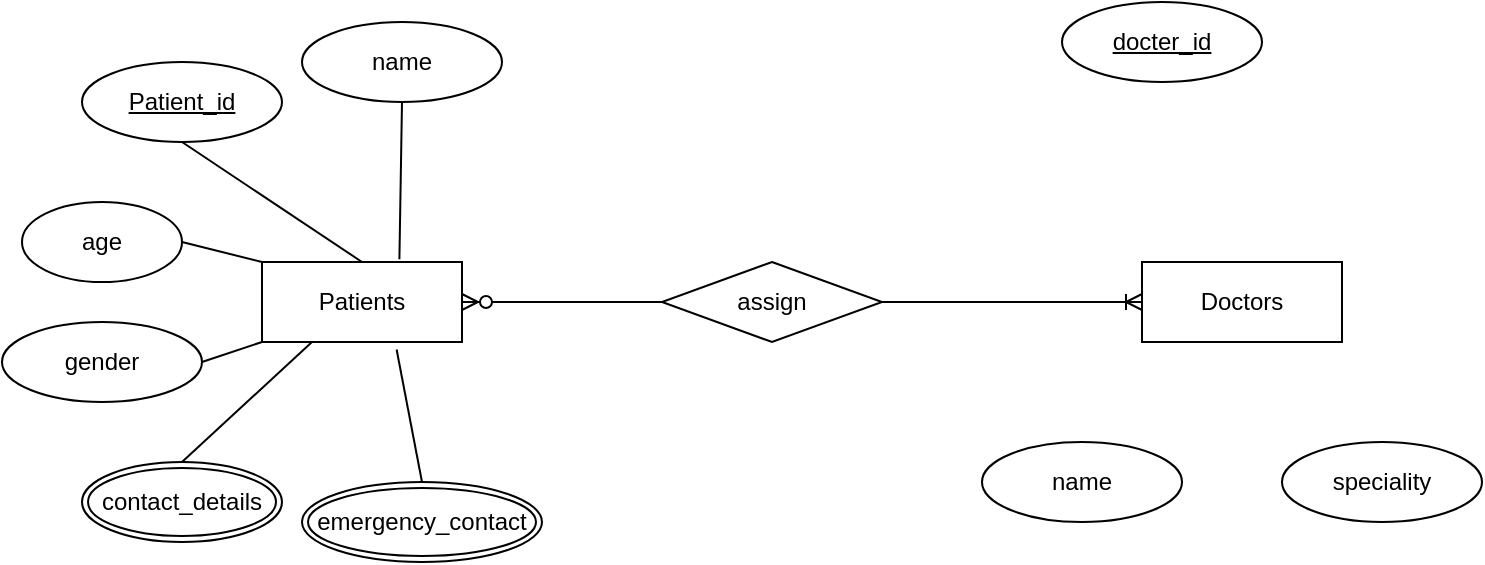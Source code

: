<mxfile version="26.0.2">
  <diagram name="Page-1" id="kC6ghf4GeBw0s4jq2snT">
    <mxGraphModel dx="910" dy="546" grid="1" gridSize="10" guides="1" tooltips="1" connect="1" arrows="1" fold="1" page="1" pageScale="1" pageWidth="1169" pageHeight="1654" math="0" shadow="0">
      <root>
        <mxCell id="0" />
        <mxCell id="1" parent="0" />
        <mxCell id="uBPzvfGQcnDRk3GOlboc-1" value="Patients" style="whiteSpace=wrap;html=1;align=center;" parent="1" vertex="1">
          <mxGeometry x="330" y="160" width="100" height="40" as="geometry" />
        </mxCell>
        <mxCell id="uBPzvfGQcnDRk3GOlboc-2" value="Doctors" style="whiteSpace=wrap;html=1;align=center;" parent="1" vertex="1">
          <mxGeometry x="770" y="160" width="100" height="40" as="geometry" />
        </mxCell>
        <mxCell id="uBPzvfGQcnDRk3GOlboc-3" value="assign" style="shape=rhombus;perimeter=rhombusPerimeter;whiteSpace=wrap;html=1;align=center;" parent="1" vertex="1">
          <mxGeometry x="530" y="160" width="110" height="40" as="geometry" />
        </mxCell>
        <mxCell id="uBPzvfGQcnDRk3GOlboc-6" value="name" style="ellipse;whiteSpace=wrap;html=1;align=center;" parent="1" vertex="1">
          <mxGeometry x="350" y="40" width="100" height="40" as="geometry" />
        </mxCell>
        <mxCell id="uBPzvfGQcnDRk3GOlboc-7" value="age" style="ellipse;whiteSpace=wrap;html=1;align=center;" parent="1" vertex="1">
          <mxGeometry x="210" y="130" width="80" height="40" as="geometry" />
        </mxCell>
        <mxCell id="uBPzvfGQcnDRk3GOlboc-8" value="gender" style="ellipse;whiteSpace=wrap;html=1;align=center;" parent="1" vertex="1">
          <mxGeometry x="200" y="190" width="100" height="40" as="geometry" />
        </mxCell>
        <mxCell id="uBPzvfGQcnDRk3GOlboc-9" value="contact_details" style="ellipse;shape=doubleEllipse;margin=3;whiteSpace=wrap;html=1;align=center;" parent="1" vertex="1">
          <mxGeometry x="240" y="260" width="100" height="40" as="geometry" />
        </mxCell>
        <mxCell id="uBPzvfGQcnDRk3GOlboc-10" value="emergency_contact" style="ellipse;shape=doubleEllipse;margin=3;whiteSpace=wrap;html=1;align=center;" parent="1" vertex="1">
          <mxGeometry x="350" y="270" width="120" height="40" as="geometry" />
        </mxCell>
        <mxCell id="uBPzvfGQcnDRk3GOlboc-11" value="Patient_id" style="ellipse;whiteSpace=wrap;html=1;align=center;fontStyle=4;" parent="1" vertex="1">
          <mxGeometry x="240" y="60" width="100" height="40" as="geometry" />
        </mxCell>
        <mxCell id="aRYPiAiyxomYWp5t5oOu-1" value="" style="fontSize=12;html=1;endArrow=ERoneToMany;rounded=0;entryX=0;entryY=0.5;entryDx=0;entryDy=0;exitX=1;exitY=0.5;exitDx=0;exitDy=0;" edge="1" parent="1" source="uBPzvfGQcnDRk3GOlboc-3" target="uBPzvfGQcnDRk3GOlboc-2">
          <mxGeometry width="100" height="100" relative="1" as="geometry">
            <mxPoint x="530" y="240" as="sourcePoint" />
            <mxPoint x="630" y="140" as="targetPoint" />
          </mxGeometry>
        </mxCell>
        <mxCell id="aRYPiAiyxomYWp5t5oOu-2" value="" style="fontSize=12;html=1;endArrow=ERzeroToMany;endFill=1;rounded=0;entryX=1;entryY=0.5;entryDx=0;entryDy=0;exitX=0;exitY=0.5;exitDx=0;exitDy=0;" edge="1" parent="1" source="uBPzvfGQcnDRk3GOlboc-3" target="uBPzvfGQcnDRk3GOlboc-1">
          <mxGeometry width="100" height="100" relative="1" as="geometry">
            <mxPoint x="530" y="240" as="sourcePoint" />
            <mxPoint x="630" y="140" as="targetPoint" />
          </mxGeometry>
        </mxCell>
        <mxCell id="aRYPiAiyxomYWp5t5oOu-3" value="" style="endArrow=none;html=1;rounded=0;exitX=0.5;exitY=1;exitDx=0;exitDy=0;entryX=0.687;entryY=-0.034;entryDx=0;entryDy=0;entryPerimeter=0;" edge="1" parent="1" source="uBPzvfGQcnDRk3GOlboc-6" target="uBPzvfGQcnDRk3GOlboc-1">
          <mxGeometry relative="1" as="geometry">
            <mxPoint x="500" y="190" as="sourcePoint" />
            <mxPoint x="400" y="150" as="targetPoint" />
          </mxGeometry>
        </mxCell>
        <mxCell id="aRYPiAiyxomYWp5t5oOu-4" value="" style="endArrow=none;html=1;rounded=0;exitX=0.5;exitY=1;exitDx=0;exitDy=0;entryX=0.5;entryY=0;entryDx=0;entryDy=0;" edge="1" parent="1" source="uBPzvfGQcnDRk3GOlboc-11" target="uBPzvfGQcnDRk3GOlboc-1">
          <mxGeometry relative="1" as="geometry">
            <mxPoint x="500" y="190" as="sourcePoint" />
            <mxPoint x="660" y="190" as="targetPoint" />
          </mxGeometry>
        </mxCell>
        <mxCell id="aRYPiAiyxomYWp5t5oOu-5" value="" style="endArrow=none;html=1;rounded=0;exitX=1;exitY=0.5;exitDx=0;exitDy=0;entryX=0;entryY=0;entryDx=0;entryDy=0;" edge="1" parent="1" source="uBPzvfGQcnDRk3GOlboc-7" target="uBPzvfGQcnDRk3GOlboc-1">
          <mxGeometry relative="1" as="geometry">
            <mxPoint x="500" y="190" as="sourcePoint" />
            <mxPoint x="660" y="190" as="targetPoint" />
          </mxGeometry>
        </mxCell>
        <mxCell id="aRYPiAiyxomYWp5t5oOu-6" value="" style="endArrow=none;html=1;rounded=0;exitX=1;exitY=0.5;exitDx=0;exitDy=0;entryX=0;entryY=1;entryDx=0;entryDy=0;" edge="1" parent="1" source="uBPzvfGQcnDRk3GOlboc-8" target="uBPzvfGQcnDRk3GOlboc-1">
          <mxGeometry relative="1" as="geometry">
            <mxPoint x="500" y="190" as="sourcePoint" />
            <mxPoint x="660" y="190" as="targetPoint" />
          </mxGeometry>
        </mxCell>
        <mxCell id="aRYPiAiyxomYWp5t5oOu-7" value="" style="endArrow=none;html=1;rounded=0;exitX=0.5;exitY=0;exitDx=0;exitDy=0;entryX=0.25;entryY=1;entryDx=0;entryDy=0;" edge="1" parent="1" source="uBPzvfGQcnDRk3GOlboc-9" target="uBPzvfGQcnDRk3GOlboc-1">
          <mxGeometry relative="1" as="geometry">
            <mxPoint x="500" y="190" as="sourcePoint" />
            <mxPoint x="660" y="190" as="targetPoint" />
          </mxGeometry>
        </mxCell>
        <mxCell id="aRYPiAiyxomYWp5t5oOu-8" value="" style="endArrow=none;html=1;rounded=0;exitX=0.5;exitY=0;exitDx=0;exitDy=0;entryX=0.673;entryY=1.093;entryDx=0;entryDy=0;entryPerimeter=0;" edge="1" parent="1" source="uBPzvfGQcnDRk3GOlboc-10" target="uBPzvfGQcnDRk3GOlboc-1">
          <mxGeometry relative="1" as="geometry">
            <mxPoint x="500" y="190" as="sourcePoint" />
            <mxPoint x="660" y="190" as="targetPoint" />
          </mxGeometry>
        </mxCell>
        <mxCell id="aRYPiAiyxomYWp5t5oOu-9" value="docter_id" style="ellipse;whiteSpace=wrap;html=1;align=center;fontStyle=4;" vertex="1" parent="1">
          <mxGeometry x="730" y="30" width="100" height="40" as="geometry" />
        </mxCell>
        <mxCell id="aRYPiAiyxomYWp5t5oOu-10" value="name" style="ellipse;whiteSpace=wrap;html=1;align=center;" vertex="1" parent="1">
          <mxGeometry x="690" y="250" width="100" height="40" as="geometry" />
        </mxCell>
        <mxCell id="aRYPiAiyxomYWp5t5oOu-11" value="speciality" style="ellipse;whiteSpace=wrap;html=1;align=center;" vertex="1" parent="1">
          <mxGeometry x="840" y="250" width="100" height="40" as="geometry" />
        </mxCell>
      </root>
    </mxGraphModel>
  </diagram>
</mxfile>

